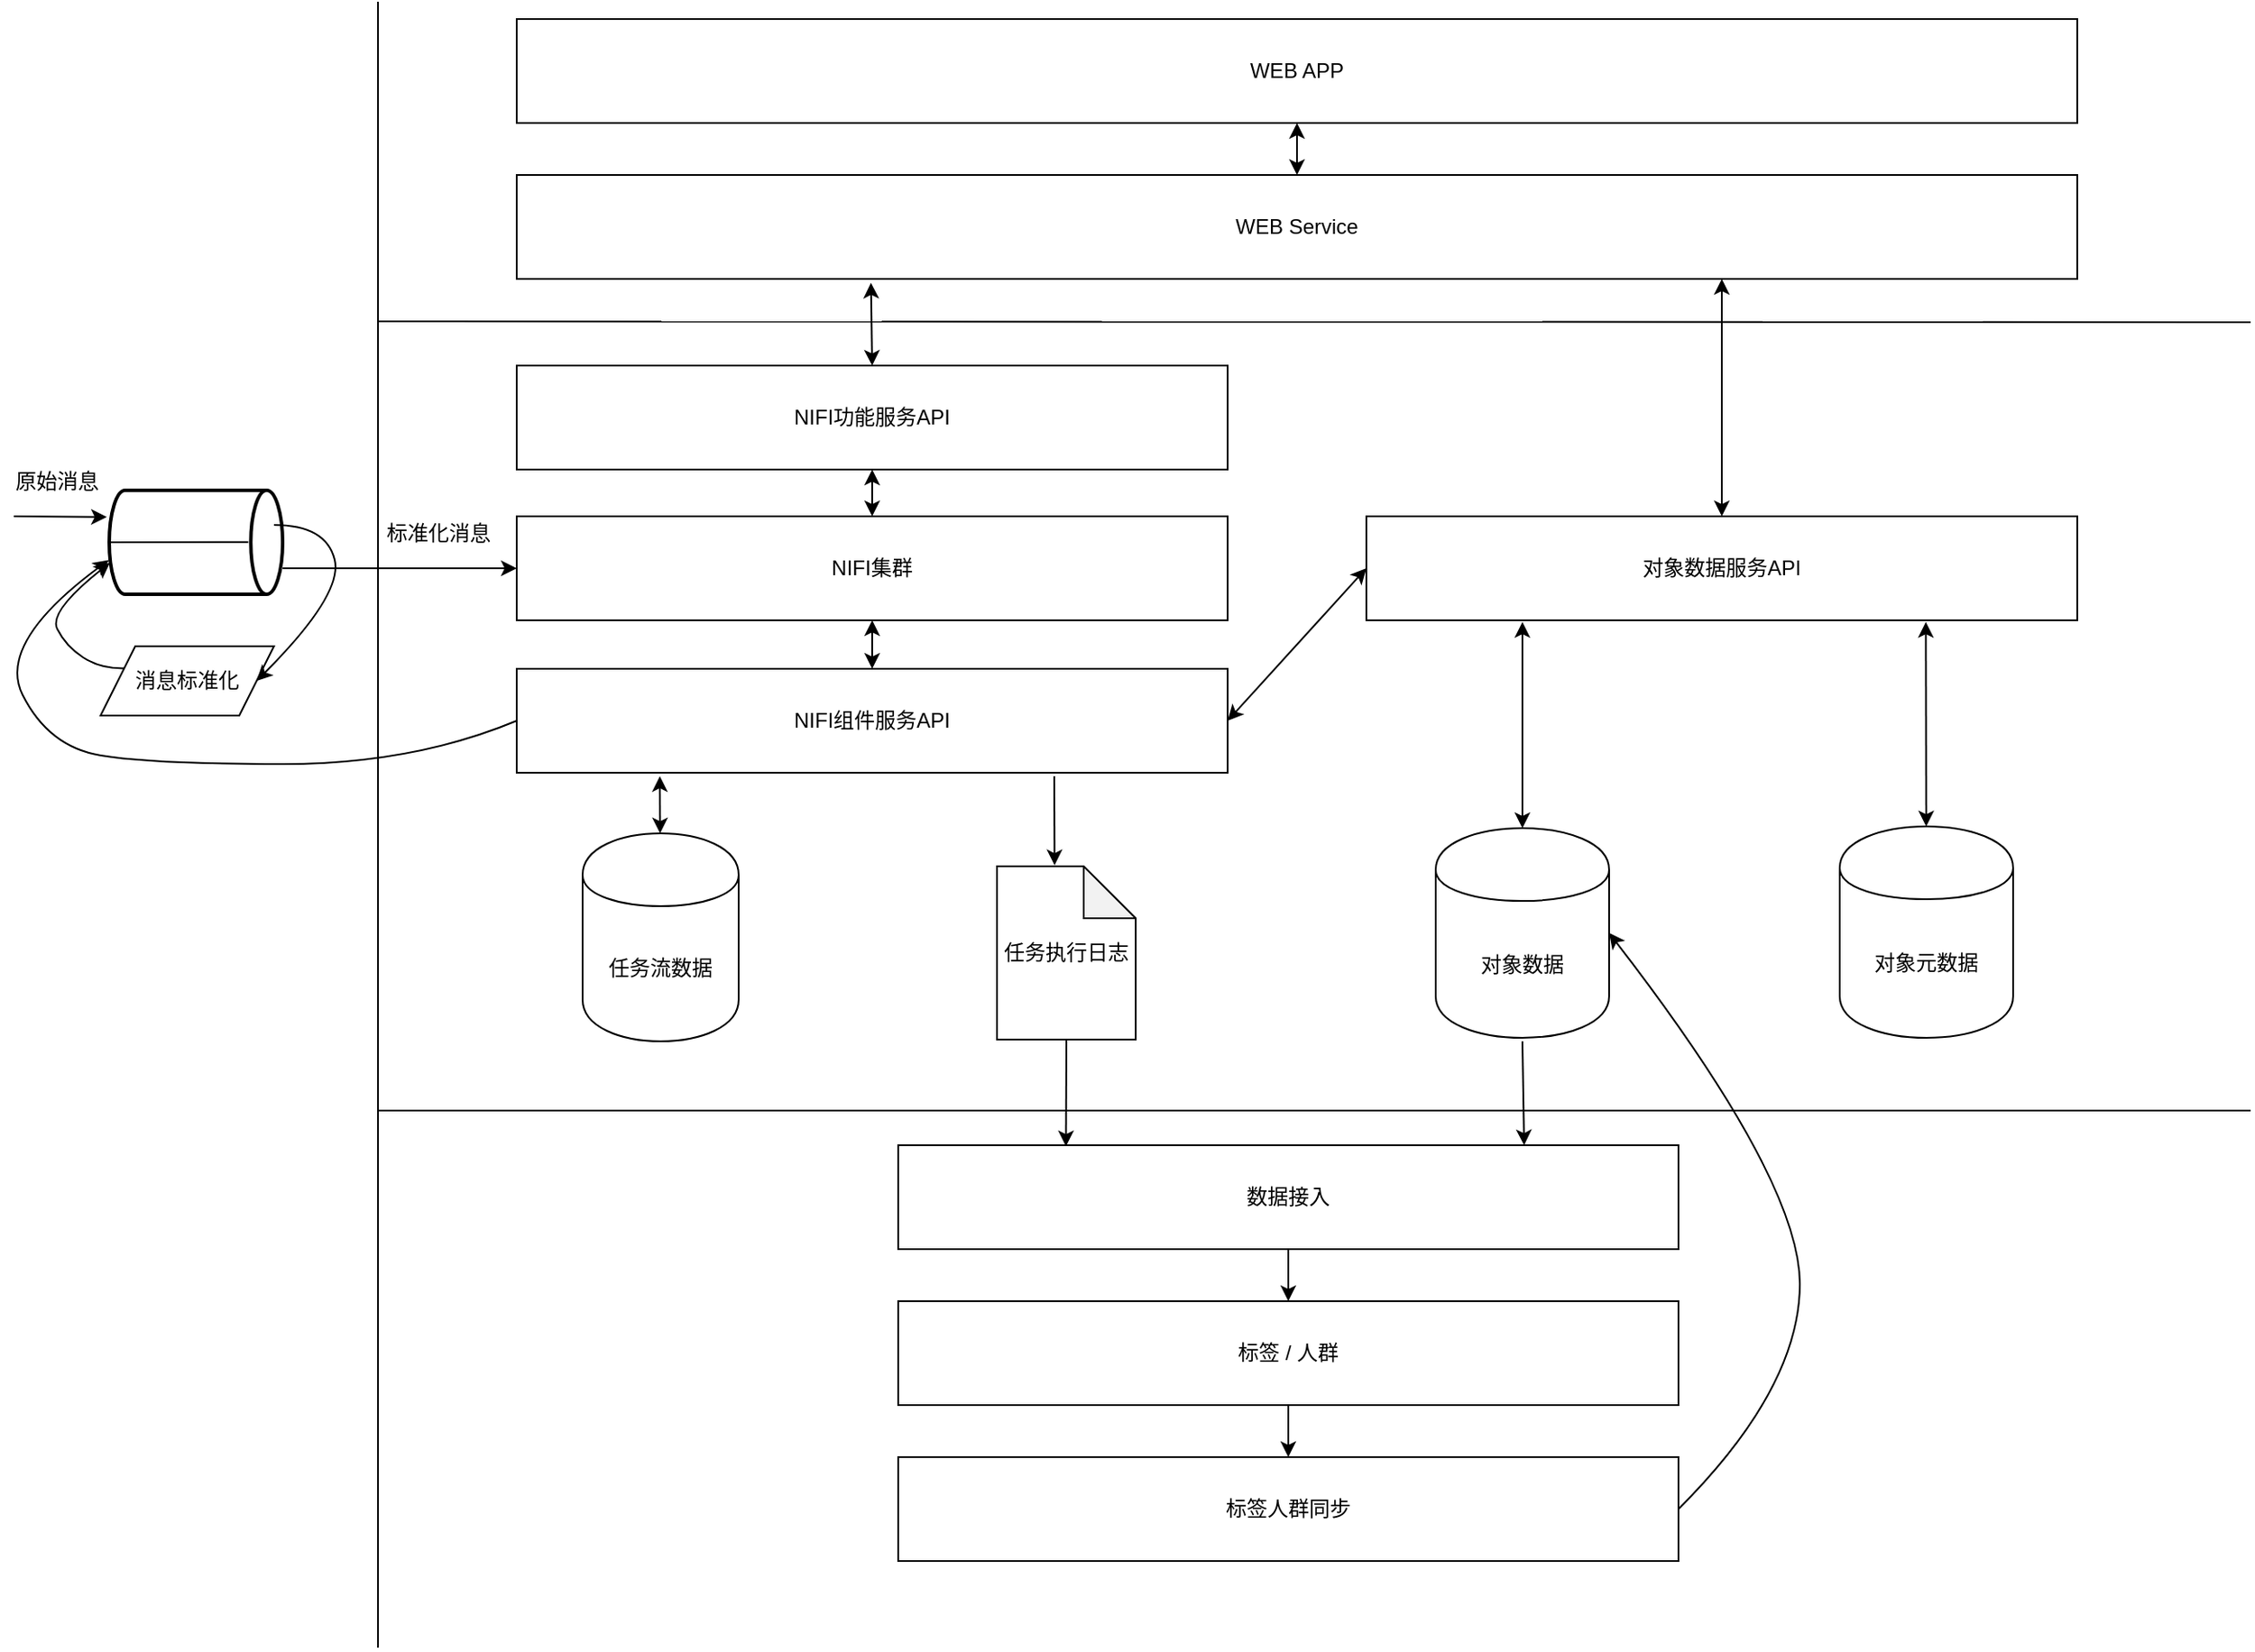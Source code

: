 <mxfile version="11.0.8" type="github"><diagram id="hl1bw-ZBnxUJ8fh2M21w" name="Page-1"><mxGraphModel dx="1308" dy="550" grid="1" gridSize="10" guides="1" tooltips="1" connect="1" arrows="1" fold="1" page="1" pageScale="1" pageWidth="827" pageHeight="1169" math="0" shadow="0"><root><mxCell id="0"/><mxCell id="1" parent="0"/><mxCell id="bE-O9VIugVjt0rwnxpMY-8" value="" style="group" vertex="1" connectable="0" parent="1"><mxGeometry x="65" y="282" width="100" height="60" as="geometry"/></mxCell><mxCell id="bE-O9VIugVjt0rwnxpMY-6" value="" style="strokeWidth=2;html=1;shape=mxgraph.flowchart.direct_data;whiteSpace=wrap;" vertex="1" parent="bE-O9VIugVjt0rwnxpMY-8"><mxGeometry width="100" height="60" as="geometry"/></mxCell><mxCell id="bE-O9VIugVjt0rwnxpMY-7" value="" style="endArrow=none;html=1;exitX=0;exitY=0.5;exitDx=0;exitDy=0;exitPerimeter=0;entryX=0.802;entryY=0.497;entryDx=0;entryDy=0;entryPerimeter=0;" edge="1" parent="bE-O9VIugVjt0rwnxpMY-8" source="bE-O9VIugVjt0rwnxpMY-6" target="bE-O9VIugVjt0rwnxpMY-6"><mxGeometry width="50" height="50" relative="1" as="geometry"><mxPoint x="-40" y="60" as="sourcePoint"/><mxPoint x="70" y="30" as="targetPoint"/></mxGeometry></mxCell><mxCell id="bE-O9VIugVjt0rwnxpMY-9" value="" style="endArrow=classic;html=1;entryX=-0.014;entryY=0.257;entryDx=0;entryDy=0;entryPerimeter=0;" edge="1" parent="1" target="bE-O9VIugVjt0rwnxpMY-6"><mxGeometry width="50" height="50" relative="1" as="geometry"><mxPoint x="10" y="297" as="sourcePoint"/><mxPoint x="25" y="272" as="targetPoint"/></mxGeometry></mxCell><mxCell id="bE-O9VIugVjt0rwnxpMY-12" value="" style="endArrow=none;html=1;" edge="1" parent="1"><mxGeometry width="50" height="50" relative="1" as="geometry"><mxPoint x="220" y="950" as="sourcePoint"/><mxPoint x="220" as="targetPoint"/></mxGeometry></mxCell><mxCell id="bE-O9VIugVjt0rwnxpMY-13" value="消息标准化" style="shape=parallelogram;perimeter=parallelogramPerimeter;whiteSpace=wrap;html=1;" vertex="1" parent="1"><mxGeometry x="60" y="372" width="100" height="40" as="geometry"/></mxCell><mxCell id="bE-O9VIugVjt0rwnxpMY-15" value="" style="curved=1;endArrow=classic;html=1;entryX=1;entryY=0.5;entryDx=0;entryDy=0;" edge="1" parent="1" target="bE-O9VIugVjt0rwnxpMY-13"><mxGeometry width="50" height="50" relative="1" as="geometry"><mxPoint x="160" y="302" as="sourcePoint"/><mxPoint x="240" y="272" as="targetPoint"/><Array as="points"><mxPoint x="190" y="302"/><mxPoint x="200" y="342"/></Array></mxGeometry></mxCell><mxCell id="bE-O9VIugVjt0rwnxpMY-16" value="" style="curved=1;endArrow=classic;html=1;exitX=0;exitY=0.25;exitDx=0;exitDy=0;entryX=0.004;entryY=0.697;entryDx=0;entryDy=0;entryPerimeter=0;" edge="1" parent="1" source="bE-O9VIugVjt0rwnxpMY-13" target="bE-O9VIugVjt0rwnxpMY-6"><mxGeometry width="50" height="50" relative="1" as="geometry"><mxPoint x="10" y="402" as="sourcePoint"/><mxPoint x="60" y="352" as="targetPoint"/><Array as="points"><mxPoint x="60" y="385"/><mxPoint x="40" y="372"/><mxPoint x="30" y="352"/></Array></mxGeometry></mxCell><mxCell id="bE-O9VIugVjt0rwnxpMY-17" value="原始消息" style="text;html=1;strokeColor=none;fillColor=none;align=center;verticalAlign=middle;whiteSpace=wrap;rounded=0;" vertex="1" parent="1"><mxGeometry x="10" y="262" width="50" height="30" as="geometry"/></mxCell><mxCell id="bE-O9VIugVjt0rwnxpMY-18" value="" style="endArrow=none;html=1;" edge="1" parent="1"><mxGeometry width="50" height="50" relative="1" as="geometry"><mxPoint x="220" y="184.5" as="sourcePoint"/><mxPoint x="1300" y="185" as="targetPoint"/></mxGeometry></mxCell><mxCell id="bE-O9VIugVjt0rwnxpMY-19" value="WEB APP" style="rounded=0;whiteSpace=wrap;html=1;" vertex="1" parent="1"><mxGeometry x="300" y="10" width="900" height="60" as="geometry"/></mxCell><mxCell id="bE-O9VIugVjt0rwnxpMY-20" value="WEB Service" style="rounded=0;whiteSpace=wrap;html=1;" vertex="1" parent="1"><mxGeometry x="300" y="100" width="900" height="60" as="geometry"/></mxCell><mxCell id="bE-O9VIugVjt0rwnxpMY-21" value="" style="endArrow=classic;startArrow=classic;html=1;" edge="1" parent="1" source="bE-O9VIugVjt0rwnxpMY-20" target="bE-O9VIugVjt0rwnxpMY-19"><mxGeometry width="50" height="50" relative="1" as="geometry"><mxPoint x="490" y="110" as="sourcePoint"/><mxPoint x="540" y="60" as="targetPoint"/></mxGeometry></mxCell><mxCell id="bE-O9VIugVjt0rwnxpMY-22" value="NIFI功能服务API" style="rounded=0;whiteSpace=wrap;html=1;" vertex="1" parent="1"><mxGeometry x="300" y="210" width="410" height="60" as="geometry"/></mxCell><mxCell id="bE-O9VIugVjt0rwnxpMY-23" value="NIFI集群" style="rounded=0;whiteSpace=wrap;html=1;" vertex="1" parent="1"><mxGeometry x="300" y="297" width="410" height="60" as="geometry"/></mxCell><mxCell id="bE-O9VIugVjt0rwnxpMY-25" value="NIFI组件服务API" style="rounded=0;whiteSpace=wrap;html=1;" vertex="1" parent="1"><mxGeometry x="300" y="385" width="410" height="60" as="geometry"/></mxCell><mxCell id="bE-O9VIugVjt0rwnxpMY-26" value="对象数据服务API" style="rounded=0;whiteSpace=wrap;html=1;" vertex="1" parent="1"><mxGeometry x="790" y="297" width="410" height="60" as="geometry"/></mxCell><mxCell id="bE-O9VIugVjt0rwnxpMY-28" value="" style="endArrow=classic;html=1;entryX=0;entryY=0.5;entryDx=0;entryDy=0;" edge="1" parent="1" target="bE-O9VIugVjt0rwnxpMY-23"><mxGeometry width="50" height="50" relative="1" as="geometry"><mxPoint x="165" y="327" as="sourcePoint"/><mxPoint x="290" y="297" as="targetPoint"/></mxGeometry></mxCell><mxCell id="bE-O9VIugVjt0rwnxpMY-29" value="标准化消息" style="text;html=1;strokeColor=none;fillColor=none;align=center;verticalAlign=middle;whiteSpace=wrap;rounded=0;" vertex="1" parent="1"><mxGeometry x="220" y="297" width="70" height="20" as="geometry"/></mxCell><mxCell id="bE-O9VIugVjt0rwnxpMY-30" value="" style="endArrow=classic;startArrow=classic;html=1;entryX=0;entryY=0.5;entryDx=0;entryDy=0;exitX=1;exitY=0.5;exitDx=0;exitDy=0;" edge="1" parent="1" source="bE-O9VIugVjt0rwnxpMY-25" target="bE-O9VIugVjt0rwnxpMY-26"><mxGeometry width="50" height="50" relative="1" as="geometry"><mxPoint x="770" y="360" as="sourcePoint"/><mxPoint x="820" y="310" as="targetPoint"/></mxGeometry></mxCell><mxCell id="bE-O9VIugVjt0rwnxpMY-31" value="" style="endArrow=classic;startArrow=classic;html=1;entryX=0.5;entryY=1;entryDx=0;entryDy=0;exitX=0.5;exitY=0;exitDx=0;exitDy=0;" edge="1" parent="1" source="bE-O9VIugVjt0rwnxpMY-23" target="bE-O9VIugVjt0rwnxpMY-22"><mxGeometry width="50" height="50" relative="1" as="geometry"><mxPoint x="490" y="310" as="sourcePoint"/><mxPoint x="540" y="260" as="targetPoint"/></mxGeometry></mxCell><mxCell id="bE-O9VIugVjt0rwnxpMY-32" value="" style="endArrow=classic;startArrow=classic;html=1;entryX=0.5;entryY=1;entryDx=0;entryDy=0;exitX=0.5;exitY=0;exitDx=0;exitDy=0;" edge="1" parent="1" source="bE-O9VIugVjt0rwnxpMY-25" target="bE-O9VIugVjt0rwnxpMY-23"><mxGeometry width="50" height="50" relative="1" as="geometry"><mxPoint x="450" y="390" as="sourcePoint"/><mxPoint x="500" y="350" as="targetPoint"/></mxGeometry></mxCell><mxCell id="bE-O9VIugVjt0rwnxpMY-33" value="" style="endArrow=classic;startArrow=classic;html=1;exitX=0.5;exitY=0;exitDx=0;exitDy=0;entryX=0.227;entryY=1.037;entryDx=0;entryDy=0;entryPerimeter=0;" edge="1" parent="1" source="bE-O9VIugVjt0rwnxpMY-22" target="bE-O9VIugVjt0rwnxpMY-20"><mxGeometry width="50" height="50" relative="1" as="geometry"><mxPoint x="470" y="200" as="sourcePoint"/><mxPoint x="505" y="170" as="targetPoint"/></mxGeometry></mxCell><mxCell id="bE-O9VIugVjt0rwnxpMY-34" value="对象数据" style="shape=cylinder;whiteSpace=wrap;html=1;boundedLbl=1;backgroundOutline=1;" vertex="1" parent="1"><mxGeometry x="830" y="477" width="100" height="121" as="geometry"/></mxCell><mxCell id="bE-O9VIugVjt0rwnxpMY-35" value="" style="endArrow=classic;startArrow=classic;html=1;exitX=0.5;exitY=0;exitDx=0;exitDy=0;" edge="1" parent="1" source="bE-O9VIugVjt0rwnxpMY-26"><mxGeometry width="50" height="50" relative="1" as="geometry"><mxPoint x="1000" y="220" as="sourcePoint"/><mxPoint x="995" y="160" as="targetPoint"/></mxGeometry></mxCell><mxCell id="bE-O9VIugVjt0rwnxpMY-37" value="对象元数据" style="shape=cylinder;whiteSpace=wrap;html=1;boundedLbl=1;backgroundOutline=1;" vertex="1" parent="1"><mxGeometry x="1063" y="476" width="100" height="122" as="geometry"/></mxCell><mxCell id="bE-O9VIugVjt0rwnxpMY-38" value="" style="endArrow=classic;startArrow=classic;html=1;exitX=0.5;exitY=0;exitDx=0;exitDy=0;" edge="1" parent="1" source="bE-O9VIugVjt0rwnxpMY-34"><mxGeometry width="50" height="50" relative="1" as="geometry"><mxPoint x="810" y="417" as="sourcePoint"/><mxPoint x="880" y="358" as="targetPoint"/></mxGeometry></mxCell><mxCell id="bE-O9VIugVjt0rwnxpMY-39" value="" style="endArrow=classic;startArrow=classic;html=1;entryX=0.787;entryY=1.017;entryDx=0;entryDy=0;entryPerimeter=0;" edge="1" parent="1" source="bE-O9VIugVjt0rwnxpMY-37" target="bE-O9VIugVjt0rwnxpMY-26"><mxGeometry width="50" height="50" relative="1" as="geometry"><mxPoint x="1080" y="414" as="sourcePoint"/><mxPoint x="1130" y="364" as="targetPoint"/></mxGeometry></mxCell><mxCell id="bE-O9VIugVjt0rwnxpMY-40" value="任务流数据" style="shape=cylinder;whiteSpace=wrap;html=1;boundedLbl=1;backgroundOutline=1;" vertex="1" parent="1"><mxGeometry x="338" y="480" width="90" height="120" as="geometry"/></mxCell><mxCell id="bE-O9VIugVjt0rwnxpMY-41" value="任务执行日志" style="shape=note;whiteSpace=wrap;html=1;backgroundOutline=1;darkOpacity=0.05;" vertex="1" parent="1"><mxGeometry x="577" y="499" width="80" height="100" as="geometry"/></mxCell><mxCell id="bE-O9VIugVjt0rwnxpMY-42" value="" style="endArrow=classic;startArrow=classic;html=1;entryX=0.133;entryY=1.033;entryDx=0;entryDy=0;entryPerimeter=0;" edge="1" parent="1" source="bE-O9VIugVjt0rwnxpMY-40"><mxGeometry width="50" height="50" relative="1" as="geometry"><mxPoint x="368" y="490" as="sourcePoint"/><mxPoint x="382.53" y="446.98" as="targetPoint"/></mxGeometry></mxCell><mxCell id="bE-O9VIugVjt0rwnxpMY-44" value="" style="endArrow=classic;html=1;entryX=0.415;entryY=-0.006;entryDx=0;entryDy=0;entryPerimeter=0;" edge="1" parent="1" target="bE-O9VIugVjt0rwnxpMY-41"><mxGeometry width="50" height="50" relative="1" as="geometry"><mxPoint x="610" y="447" as="sourcePoint"/><mxPoint x="717" y="460" as="targetPoint"/></mxGeometry></mxCell><mxCell id="bE-O9VIugVjt0rwnxpMY-45" value="" style="endArrow=none;html=1;" edge="1" parent="1"><mxGeometry width="50" height="50" relative="1" as="geometry"><mxPoint x="220" y="640" as="sourcePoint"/><mxPoint x="1300" y="640" as="targetPoint"/></mxGeometry></mxCell><mxCell id="bE-O9VIugVjt0rwnxpMY-46" value="数据接入" style="rounded=0;whiteSpace=wrap;html=1;" vertex="1" parent="1"><mxGeometry x="520" y="660" width="450" height="60" as="geometry"/></mxCell><mxCell id="bE-O9VIugVjt0rwnxpMY-47" value="标签 / 人群" style="rounded=0;whiteSpace=wrap;html=1;" vertex="1" parent="1"><mxGeometry x="520" y="750" width="450" height="60" as="geometry"/></mxCell><mxCell id="bE-O9VIugVjt0rwnxpMY-48" value="标签人群同步" style="rounded=0;whiteSpace=wrap;html=1;" vertex="1" parent="1"><mxGeometry x="520" y="840" width="450" height="60" as="geometry"/></mxCell><mxCell id="bE-O9VIugVjt0rwnxpMY-49" value="" style="curved=1;endArrow=classic;html=1;exitX=1;exitY=0.5;exitDx=0;exitDy=0;entryX=1;entryY=0.5;entryDx=0;entryDy=0;" edge="1" parent="1" source="bE-O9VIugVjt0rwnxpMY-48" target="bE-O9VIugVjt0rwnxpMY-34"><mxGeometry width="50" height="50" relative="1" as="geometry"><mxPoint x="1110" y="800" as="sourcePoint"/><mxPoint x="1160" y="750" as="targetPoint"/><Array as="points"><mxPoint x="1040" y="800"/><mxPoint x="1040" y="680"/></Array></mxGeometry></mxCell><mxCell id="bE-O9VIugVjt0rwnxpMY-50" value="" style="endArrow=classic;html=1;exitX=0.5;exitY=1;exitDx=0;exitDy=0;exitPerimeter=0;entryX=0.215;entryY=0.01;entryDx=0;entryDy=0;entryPerimeter=0;" edge="1" parent="1" source="bE-O9VIugVjt0rwnxpMY-41" target="bE-O9VIugVjt0rwnxpMY-46"><mxGeometry width="50" height="50" relative="1" as="geometry"><mxPoint x="718.5" y="609" as="sourcePoint"/><mxPoint x="768.5" y="559" as="targetPoint"/></mxGeometry></mxCell><mxCell id="bE-O9VIugVjt0rwnxpMY-51" value="" style="endArrow=classic;html=1;" edge="1" parent="1"><mxGeometry width="50" height="50" relative="1" as="geometry"><mxPoint x="880" y="600" as="sourcePoint"/><mxPoint x="881" y="660" as="targetPoint"/></mxGeometry></mxCell><mxCell id="bE-O9VIugVjt0rwnxpMY-52" value="" style="endArrow=classic;html=1;exitX=0.5;exitY=1;exitDx=0;exitDy=0;entryX=0.5;entryY=0;entryDx=0;entryDy=0;" edge="1" parent="1" source="bE-O9VIugVjt0rwnxpMY-46" target="bE-O9VIugVjt0rwnxpMY-47"><mxGeometry width="50" height="50" relative="1" as="geometry"><mxPoint x="740" y="760" as="sourcePoint"/><mxPoint x="790" y="710" as="targetPoint"/></mxGeometry></mxCell><mxCell id="bE-O9VIugVjt0rwnxpMY-53" value="" style="endArrow=classic;html=1;exitX=0.5;exitY=1;exitDx=0;exitDy=0;entryX=0.5;entryY=0;entryDx=0;entryDy=0;" edge="1" parent="1" source="bE-O9VIugVjt0rwnxpMY-47" target="bE-O9VIugVjt0rwnxpMY-48"><mxGeometry width="50" height="50" relative="1" as="geometry"><mxPoint x="755" y="730" as="sourcePoint"/><mxPoint x="755" y="760" as="targetPoint"/></mxGeometry></mxCell><mxCell id="bE-O9VIugVjt0rwnxpMY-56" value="" style="curved=1;endArrow=classic;html=1;exitX=0;exitY=0.5;exitDx=0;exitDy=0;entryX=-0.002;entryY=0.67;entryDx=0;entryDy=0;entryPerimeter=0;" edge="1" parent="1" source="bE-O9VIugVjt0rwnxpMY-25" target="bE-O9VIugVjt0rwnxpMY-6"><mxGeometry width="50" height="50" relative="1" as="geometry"><mxPoint x="240" y="500" as="sourcePoint"/><mxPoint x="60" y="330" as="targetPoint"/><Array as="points"><mxPoint x="240" y="440"/><mxPoint x="90" y="440"/><mxPoint x="30" y="430"/><mxPoint y="370"/></Array></mxGeometry></mxCell></root></mxGraphModel></diagram></mxfile>